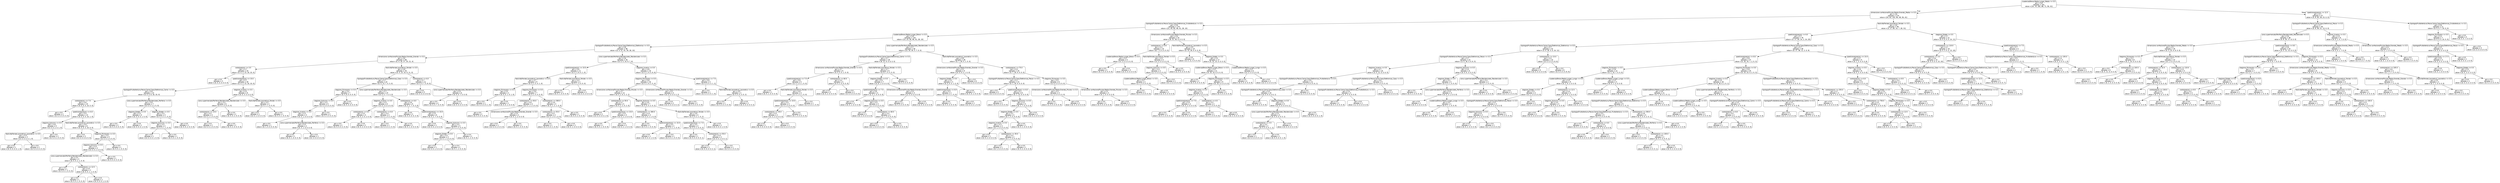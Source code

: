digraph Tree {
node [shape=box, style="rounded", color="black", fontname=helvetica] ;
edge [fontname=helvetica] ;
0 [label="scadenza(Breve,Media,Lunga)_Media <= 0.5\ngini = 0.8\nsamples = 331\nvalue = [24, 70, 182, 88, 71, 56, 41]"] ;
1 [label="dimensione confezione(Piccola,Media,Grande)_Media <= 0.5\ngini = 0.8\nsamples = 274\nvalue = [24, 62, 142, 60, 48, 56, 41]"] ;
0 -> 1 [labeldistance=2.5, labelangle=45, headlabel="True"] ;
2 [label="tipologia(FruttaVerdura,Pesce,Carne,Casa,Elettronica)_FruttaVerdura <= 0.5\ngini = 0.8\nsamples = 175\nvalue = [21, 45, 82, 46, 41, 28, 10]"] ;
1 -> 2 ;
3 [label="scadenza(Breve,Media,Lunga)_Breve <= 0.5\ngini = 0.8\nsamples = 142\nvalue = [13, 23, 56, 46, 41, 28, 10]"] ;
2 -> 3 ;
4 [label="tipologia(FruttaVerdura,Pesce,Carne,Casa,Elettronica)_Elettronica <= 0.5\ngini = 0.8\nsamples = 96\nvalue = [0, 4, 21, 41, 34, 28, 10]"] ;
3 -> 4 ;
5 [label="dimensione confezione(Piccola,Media,Grande)_Grande <= 0.5\ngini = 0.8\nsamples = 66\nvalue = [0, 4, 16, 27, 25, 21, 4]"] ;
4 -> 5 ;
6 [label="costo(prezzo) <= 3.5\ngini = 0.7\nsamples = 33\nvalue = [0, 0, 3, 13, 16, 10, 4]"] ;
5 -> 6 ;
7 [label="gini = 0.0\nsamples = 3\nvalue = [0, 0, 0, 0, 0, 0, 4]"] ;
6 -> 7 ;
8 [label="spedizione(prezzo) <= 15.0\ngini = 0.7\nsamples = 30\nvalue = [0, 0, 3, 13, 16, 10, 0]"] ;
6 -> 8 ;
9 [label="tipologia(FruttaVerdura,Pesce,Carne,Casa,Elettronica)_Carne <= 0.5\ngini = 0.6\nsamples = 22\nvalue = [0, 0, 0, 8, 16, 10, 0]"] ;
8 -> 9 ;
10 [label="costo(prezzo) <= 7.5\ngini = 0.6\nsamples = 15\nvalue = [0, 0, 0, 5, 14, 5, 0]"] ;
9 -> 10 ;
11 [label="gini = 0.0\nsamples = 2\nvalue = [0, 0, 0, 0, 0, 4, 0]"] ;
10 -> 11 ;
12 [label="spedizione(prezzo) <= 6.0\ngini = 0.4\nsamples = 13\nvalue = [0, 0, 0, 5, 14, 1, 0]"] ;
10 -> 12 ;
13 [label="stagione_Autunno <= 0.5\ngini = 0.6\nsamples = 5\nvalue = [0, 0, 0, 2, 4, 1, 0]"] ;
12 -> 13 ;
14 [label="festività(Feriale,Lavorativo)_Lavorativo <= 0.5\ngini = 0.3\nsamples = 3\nvalue = [0, 0, 0, 0, 4, 1, 0]"] ;
13 -> 14 ;
15 [label="gini = 0.0\nsamples = 1\nvalue = [0, 0, 0, 0, 0, 1, 0]"] ;
14 -> 15 ;
16 [label="gini = 0.0\nsamples = 2\nvalue = [0, 0, 0, 0, 4, 0, 0]"] ;
14 -> 16 ;
17 [label="gini = 0.0\nsamples = 2\nvalue = [0, 0, 0, 2, 0, 0, 0]"] ;
13 -> 17 ;
18 [label="festività(Feriale,Lavorativo)_Lavorativo <= 0.5\ngini = 0.4\nsamples = 8\nvalue = [0, 0, 0, 3, 10, 0, 0]"] ;
12 -> 18 ;
19 [label="gini = 0.0\nsamples = 3\nvalue = [0, 0, 0, 0, 6, 0, 0]"] ;
18 -> 19 ;
20 [label="stagione_Primavera <= 0.5\ngini = 0.5\nsamples = 5\nvalue = [0, 0, 0, 3, 4, 0, 0]"] ;
18 -> 20 ;
21 [label="stagione_Autunno <= 0.5\ngini = 0.4\nsamples = 4\nvalue = [0, 0, 0, 2, 4, 0, 0]"] ;
20 -> 21 ;
22 [label="zona supermercato(Periferia,Residenziale)_Residenziale <= 0.5\ngini = 0.4\nsamples = 3\nvalue = [0, 0, 0, 2, 1, 0, 0]"] ;
21 -> 22 ;
23 [label="gini = 0.0\nsamples = 1\nvalue = [0, 0, 0, 1, 0, 0, 0]"] ;
22 -> 23 ;
24 [label="costo(prezzo) <= 12.5\ngini = 0.5\nsamples = 2\nvalue = [0, 0, 0, 1, 1, 0, 0]"] ;
22 -> 24 ;
25 [label="gini = 0.0\nsamples = 1\nvalue = [0, 0, 0, 1, 0, 0, 0]"] ;
24 -> 25 ;
26 [label="gini = 0.0\nsamples = 1\nvalue = [0, 0, 0, 0, 1, 0, 0]"] ;
24 -> 26 ;
27 [label="gini = 0.0\nsamples = 1\nvalue = [0, 0, 0, 0, 3, 0, 0]"] ;
21 -> 27 ;
28 [label="gini = 0.0\nsamples = 1\nvalue = [0, 0, 0, 1, 0, 0, 0]"] ;
20 -> 28 ;
29 [label="zona supermercato(Periferia,Residenziale)_Periferia <= 0.5\ngini = 0.6\nsamples = 7\nvalue = [0, 0, 0, 3, 2, 5, 0]"] ;
9 -> 29 ;
30 [label="stagione_Estate <= 0.5\ngini = 0.3\nsamples = 4\nvalue = [0, 0, 0, 0, 1, 5, 0]"] ;
29 -> 30 ;
31 [label="gini = 0.0\nsamples = 3\nvalue = [0, 0, 0, 0, 0, 5, 0]"] ;
30 -> 31 ;
32 [label="gini = 0.0\nsamples = 1\nvalue = [0, 0, 0, 0, 1, 0, 0]"] ;
30 -> 32 ;
33 [label="stagione_Estate <= 0.5\ngini = 0.4\nsamples = 3\nvalue = [0, 0, 0, 3, 1, 0, 0]"] ;
29 -> 33 ;
34 [label="stagione_Autunno <= 0.5\ngini = 0.5\nsamples = 2\nvalue = [0, 0, 0, 1, 1, 0, 0]"] ;
33 -> 34 ;
35 [label="gini = 0.0\nsamples = 1\nvalue = [0, 0, 0, 0, 1, 0, 0]"] ;
34 -> 35 ;
36 [label="gini = 0.0\nsamples = 1\nvalue = [0, 0, 0, 1, 0, 0, 0]"] ;
34 -> 36 ;
37 [label="gini = 0.0\nsamples = 1\nvalue = [0, 0, 0, 2, 0, 0, 0]"] ;
33 -> 37 ;
38 [label="stagione_Inverno <= 0.5\ngini = 0.5\nsamples = 8\nvalue = [0, 0, 3, 5, 0, 0, 0]"] ;
8 -> 38 ;
39 [label="zona supermercato(Periferia,Residenziale)_Residenziale <= 0.5\ngini = 0.4\nsamples = 6\nvalue = [0, 0, 2, 4, 0, 0, 0]"] ;
38 -> 39 ;
40 [label="costo(prezzo) <= 15.0\ngini = 0.5\nsamples = 4\nvalue = [0, 0, 2, 2, 0, 0, 0]"] ;
39 -> 40 ;
41 [label="gini = 0.0\nsamples = 2\nvalue = [0, 0, 0, 2, 0, 0, 0]"] ;
40 -> 41 ;
42 [label="gini = 0.0\nsamples = 2\nvalue = [0, 0, 2, 0, 0, 0, 0]"] ;
40 -> 42 ;
43 [label="gini = 0.0\nsamples = 2\nvalue = [0, 0, 0, 2, 0, 0, 0]"] ;
39 -> 43 ;
44 [label="festività(Feriale,Lavorativo)_Feriale <= 0.5\ngini = 0.5\nsamples = 2\nvalue = [0, 0, 1, 1, 0, 0, 0]"] ;
38 -> 44 ;
45 [label="gini = 0.0\nsamples = 1\nvalue = [0, 0, 1, 0, 0, 0, 0]"] ;
44 -> 45 ;
46 [label="gini = 0.0\nsamples = 1\nvalue = [0, 0, 0, 1, 0, 0, 0]"] ;
44 -> 46 ;
47 [label="festività(Feriale,Lavorativo)_Feriale <= 0.5\ngini = 0.8\nsamples = 33\nvalue = [0, 4, 13, 14, 9, 11, 0]"] ;
5 -> 47 ;
48 [label="tipologia(FruttaVerdura,Pesce,Carne,Casa,Elettronica)_Casa <= 0.5\ngini = 0.7\nsamples = 22\nvalue = [0, 4, 13, 7, 4, 3, 0]"] ;
47 -> 48 ;
49 [label="stagione_Primavera <= 0.5\ngini = 0.4\nsamples = 7\nvalue = [0, 4, 8, 0, 0, 0, 0]"] ;
48 -> 49 ;
50 [label="stagione_Autunno <= 0.5\ngini = 0.5\nsamples = 5\nvalue = [0, 4, 4, 0, 0, 0, 0]"] ;
49 -> 50 ;
51 [label="stagione_Inverno <= 0.5\ngini = 0.3\nsamples = 3\nvalue = [0, 4, 1, 0, 0, 0, 0]"] ;
50 -> 51 ;
52 [label="gini = 0.0\nsamples = 1\nvalue = [0, 1, 0, 0, 0, 0, 0]"] ;
51 -> 52 ;
53 [label="zona supermercato(Periferia,Residenziale)_Periferia <= 0.5\ngini = 0.4\nsamples = 2\nvalue = [0, 3, 1, 0, 0, 0, 0]"] ;
51 -> 53 ;
54 [label="gini = 0.0\nsamples = 1\nvalue = [0, 0, 1, 0, 0, 0, 0]"] ;
53 -> 54 ;
55 [label="gini = 0.0\nsamples = 1\nvalue = [0, 3, 0, 0, 0, 0, 0]"] ;
53 -> 55 ;
56 [label="gini = 0.0\nsamples = 2\nvalue = [0, 0, 3, 0, 0, 0, 0]"] ;
50 -> 56 ;
57 [label="gini = 0.0\nsamples = 2\nvalue = [0, 0, 4, 0, 0, 0, 0]"] ;
49 -> 57 ;
58 [label="zona supermercato(Periferia,Residenziale)_Residenziale <= 0.5\ngini = 0.7\nsamples = 15\nvalue = [0, 0, 5, 7, 4, 3, 0]"] ;
48 -> 58 ;
59 [label="stagione_Inverno <= 0.5\ngini = 0.5\nsamples = 6\nvalue = [0, 0, 3, 0, 4, 0, 0]"] ;
58 -> 59 ;
60 [label="costo(prezzo) <= 6.0\ngini = 0.5\nsamples = 4\nvalue = [0, 0, 2, 0, 2, 0, 0]"] ;
59 -> 60 ;
61 [label="gini = 0.0\nsamples = 2\nvalue = [0, 0, 0, 0, 2, 0, 0]"] ;
60 -> 61 ;
62 [label="gini = 0.0\nsamples = 2\nvalue = [0, 0, 2, 0, 0, 0, 0]"] ;
60 -> 62 ;
63 [label="costo(prezzo) <= 6.0\ngini = 0.4\nsamples = 2\nvalue = [0, 0, 1, 0, 2, 0, 0]"] ;
59 -> 63 ;
64 [label="gini = 0.0\nsamples = 1\nvalue = [0, 0, 0, 0, 2, 0, 0]"] ;
63 -> 64 ;
65 [label="gini = 0.0\nsamples = 1\nvalue = [0, 0, 1, 0, 0, 0, 0]"] ;
63 -> 65 ;
66 [label="costo(prezzo) <= 6.0\ngini = 0.6\nsamples = 9\nvalue = [0, 0, 2, 7, 0, 3, 0]"] ;
58 -> 66 ;
67 [label="gini = 0.0\nsamples = 3\nvalue = [0, 0, 0, 0, 0, 3, 0]"] ;
66 -> 67 ;
68 [label="spedizione(prezzo) <= 15.0\ngini = 0.3\nsamples = 6\nvalue = [0, 0, 2, 7, 0, 0, 0]"] ;
66 -> 68 ;
69 [label="gini = 0.0\nsamples = 1\nvalue = [0, 0, 0, 2, 0, 0, 0]"] ;
68 -> 69 ;
70 [label="stagione_Autunno <= 0.5\ngini = 0.4\nsamples = 5\nvalue = [0, 0, 2, 5, 0, 0, 0]"] ;
68 -> 70 ;
71 [label="stagione_Estate <= 0.5\ngini = 0.4\nsamples = 3\nvalue = [0, 0, 1, 3, 0, 0, 0]"] ;
70 -> 71 ;
72 [label="gini = 0.0\nsamples = 1\nvalue = [0, 0, 0, 1, 0, 0, 0]"] ;
71 -> 72 ;
73 [label="gini = 0.4\nsamples = 2\nvalue = [0, 0, 1, 2, 0, 0, 0]"] ;
71 -> 73 ;
74 [label="gini = 0.4\nsamples = 2\nvalue = [0, 0, 1, 2, 0, 0, 0]"] ;
70 -> 74 ;
75 [label="costo(prezzo) <= 6.0\ngini = 0.7\nsamples = 11\nvalue = [0, 0, 0, 7, 5, 8, 0]"] ;
47 -> 75 ;
76 [label="gini = 0.0\nsamples = 5\nvalue = [0, 0, 0, 0, 0, 8, 0]"] ;
75 -> 76 ;
77 [label="zona supermercato(Periferia,Residenziale)_Residenziale <= 0.5\ngini = 0.5\nsamples = 6\nvalue = [0, 0, 0, 7, 5, 0, 0]"] ;
75 -> 77 ;
78 [label="gini = 0.0\nsamples = 4\nvalue = [0, 0, 0, 7, 0, 0, 0]"] ;
77 -> 78 ;
79 [label="gini = 0.0\nsamples = 2\nvalue = [0, 0, 0, 0, 5, 0, 0]"] ;
77 -> 79 ;
80 [label="zona supermercato(Periferia,Residenziale)_Residenziale <= 0.5\ngini = 0.8\nsamples = 30\nvalue = [0, 0, 5, 14, 9, 7, 6]"] ;
4 -> 80 ;
81 [label="spedizione(prezzo) <= 15.0\ngini = 0.6\nsamples = 11\nvalue = [0, 0, 3, 8, 4, 1, 0]"] ;
80 -> 81 ;
82 [label="festività(Feriale,Lavorativo)_Lavorativo <= 0.5\ngini = 0.7\nsamples = 9\nvalue = [0, 0, 2, 5, 4, 1, 0]"] ;
81 -> 82 ;
83 [label="stagione_Primavera <= 0.5\ngini = 0.5\nsamples = 2\nvalue = [0, 0, 0, 1, 0, 1, 0]"] ;
82 -> 83 ;
84 [label="gini = 0.0\nsamples = 1\nvalue = [0, 0, 0, 0, 0, 1, 0]"] ;
83 -> 84 ;
85 [label="gini = 0.0\nsamples = 1\nvalue = [0, 0, 0, 1, 0, 0, 0]"] ;
83 -> 85 ;
86 [label="stagione_Primavera <= 0.5\ngini = 0.6\nsamples = 7\nvalue = [0, 0, 2, 4, 4, 0, 0]"] ;
82 -> 86 ;
87 [label="costo(prezzo) <= 55.0\ngini = 0.6\nsamples = 4\nvalue = [0, 0, 1, 2, 3, 0, 0]"] ;
86 -> 87 ;
88 [label="gini = 0.0\nsamples = 2\nvalue = [0, 0, 0, 0, 3, 0, 0]"] ;
87 -> 88 ;
89 [label="dimensione confezione(Piccola,Media,Grande)_Grande <= 0.5\ngini = 0.4\nsamples = 2\nvalue = [0, 0, 1, 2, 0, 0, 0]"] ;
87 -> 89 ;
90 [label="gini = 0.0\nsamples = 1\nvalue = [0, 0, 0, 2, 0, 0, 0]"] ;
89 -> 90 ;
91 [label="gini = 0.0\nsamples = 1\nvalue = [0, 0, 1, 0, 0, 0, 0]"] ;
89 -> 91 ;
92 [label="costo(prezzo) <= 300.0\ngini = 0.6\nsamples = 3\nvalue = [0, 0, 1, 2, 1, 0, 0]"] ;
86 -> 92 ;
93 [label="costo(prezzo) <= 55.0\ngini = 0.5\nsamples = 2\nvalue = [0, 0, 1, 0, 1, 0, 0]"] ;
92 -> 93 ;
94 [label="gini = 0.0\nsamples = 1\nvalue = [0, 0, 0, 0, 1, 0, 0]"] ;
93 -> 94 ;
95 [label="gini = 0.0\nsamples = 1\nvalue = [0, 0, 1, 0, 0, 0, 0]"] ;
93 -> 95 ;
96 [label="gini = 0.0\nsamples = 1\nvalue = [0, 0, 0, 2, 0, 0, 0]"] ;
92 -> 96 ;
97 [label="festività(Feriale,Lavorativo)_Feriale <= 0.5\ngini = 0.4\nsamples = 2\nvalue = [0, 0, 1, 3, 0, 0, 0]"] ;
81 -> 97 ;
98 [label="gini = 0.0\nsamples = 1\nvalue = [0, 0, 1, 0, 0, 0, 0]"] ;
97 -> 98 ;
99 [label="gini = 0.0\nsamples = 1\nvalue = [0, 0, 0, 3, 0, 0, 0]"] ;
97 -> 99 ;
100 [label="stagione_Inverno <= 0.5\ngini = 0.8\nsamples = 19\nvalue = [0, 0, 2, 6, 5, 6, 6]"] ;
80 -> 100 ;
101 [label="stagione_Primavera <= 0.5\ngini = 0.8\nsamples = 16\nvalue = [0, 0, 2, 6, 2, 5, 4]"] ;
100 -> 101 ;
102 [label="dimensione confezione(Piccola,Media,Grande)_Piccola <= 0.5\ngini = 0.7\nsamples = 12\nvalue = [0, 0, 2, 6, 2, 2, 2]"] ;
101 -> 102 ;
103 [label="costo(prezzo) <= 55.0\ngini = 0.7\nsamples = 5\nvalue = [0, 0, 2, 2, 0, 2, 0]"] ;
102 -> 103 ;
104 [label="gini = 0.0\nsamples = 2\nvalue = [0, 0, 0, 0, 0, 2, 0]"] ;
103 -> 104 ;
105 [label="spedizione(prezzo) <= 15.0\ngini = 0.5\nsamples = 3\nvalue = [0, 0, 2, 2, 0, 0, 0]"] ;
103 -> 105 ;
106 [label="gini = 0.0\nsamples = 1\nvalue = [0, 0, 0, 1, 0, 0, 0]"] ;
105 -> 106 ;
107 [label="gini = 0.4\nsamples = 2\nvalue = [0, 0, 2, 1, 0, 0, 0]"] ;
105 -> 107 ;
108 [label="stagione_Autunno <= 0.5\ngini = 0.6\nsamples = 7\nvalue = [0, 0, 0, 4, 2, 0, 2]"] ;
102 -> 108 ;
109 [label="costo(prezzo) <= 300.0\ngini = 0.4\nsamples = 3\nvalue = [0, 0, 0, 2, 1, 0, 0]"] ;
108 -> 109 ;
110 [label="gini = 0.0\nsamples = 1\nvalue = [0, 0, 0, 1, 0, 0, 0]"] ;
109 -> 110 ;
111 [label="spedizione(prezzo) <= 15.0\ngini = 0.5\nsamples = 2\nvalue = [0, 0, 0, 1, 1, 0, 0]"] ;
109 -> 111 ;
112 [label="gini = 0.0\nsamples = 1\nvalue = [0, 0, 0, 0, 1, 0, 0]"] ;
111 -> 112 ;
113 [label="gini = 0.0\nsamples = 1\nvalue = [0, 0, 0, 1, 0, 0, 0]"] ;
111 -> 113 ;
114 [label="festività(Feriale,Lavorativo)_Feriale <= 0.5\ngini = 0.6\nsamples = 4\nvalue = [0, 0, 0, 2, 1, 0, 2]"] ;
108 -> 114 ;
115 [label="spedizione(prezzo) <= 7.5\ngini = 0.5\nsamples = 3\nvalue = [0, 0, 0, 2, 0, 0, 2]"] ;
114 -> 115 ;
116 [label="gini = 0.0\nsamples = 1\nvalue = [0, 0, 0, 0, 0, 0, 1]"] ;
115 -> 116 ;
117 [label="costo(prezzo) <= 55.0\ngini = 0.4\nsamples = 2\nvalue = [0, 0, 0, 2, 0, 0, 1]"] ;
115 -> 117 ;
118 [label="gini = 0.0\nsamples = 1\nvalue = [0, 0, 0, 0, 0, 0, 1]"] ;
117 -> 118 ;
119 [label="gini = 0.0\nsamples = 1\nvalue = [0, 0, 0, 2, 0, 0, 0]"] ;
117 -> 119 ;
120 [label="gini = 0.0\nsamples = 1\nvalue = [0, 0, 0, 0, 1, 0, 0]"] ;
114 -> 120 ;
121 [label="dimensione confezione(Piccola,Media,Grande)_Grande <= 0.5\ngini = 0.5\nsamples = 4\nvalue = [0, 0, 0, 0, 0, 3, 2]"] ;
101 -> 121 ;
122 [label="gini = 0.0\nsamples = 2\nvalue = [0, 0, 0, 0, 0, 0, 2]"] ;
121 -> 122 ;
123 [label="gini = 0.0\nsamples = 2\nvalue = [0, 0, 0, 0, 0, 3, 0]"] ;
121 -> 123 ;
124 [label="spedizione(prezzo) <= 7.5\ngini = 0.6\nsamples = 3\nvalue = [0, 0, 0, 0, 3, 1, 2]"] ;
100 -> 124 ;
125 [label="gini = 0.0\nsamples = 1\nvalue = [0, 0, 0, 0, 0, 1, 0]"] ;
124 -> 125 ;
126 [label="festività(Feriale,Lavorativo)_Lavorativo <= 0.5\ngini = 0.5\nsamples = 2\nvalue = [0, 0, 0, 0, 3, 0, 2]"] ;
124 -> 126 ;
127 [label="gini = 0.0\nsamples = 1\nvalue = [0, 0, 0, 0, 3, 0, 0]"] ;
126 -> 127 ;
128 [label="gini = 0.0\nsamples = 1\nvalue = [0, 0, 0, 0, 0, 0, 2]"] ;
126 -> 128 ;
129 [label="zona supermercato(Periferia,Residenziale)_Residenziale <= 0.5\ngini = 0.7\nsamples = 46\nvalue = [13, 19, 35, 5, 7, 0, 0]"] ;
3 -> 129 ;
130 [label="tipologia(FruttaVerdura,Pesce,Carne,Casa,Elettronica)_Carne <= 0.5\ngini = 0.7\nsamples = 18\nvalue = [8, 12, 6, 0, 6, 0, 0]"] ;
129 -> 130 ;
131 [label="dimensione confezione(Piccola,Media,Grande)_Grande <= 0.5\ngini = 0.7\nsamples = 9\nvalue = [4, 4, 5, 0, 1, 0, 0]"] ;
130 -> 131 ;
132 [label="spedizione(prezzo) <= 7.5\ngini = 0.6\nsamples = 5\nvalue = [0, 4, 3, 0, 1, 0, 0]"] ;
131 -> 132 ;
133 [label="gini = 0.0\nsamples = 1\nvalue = [0, 0, 1, 0, 0, 0, 0]"] ;
132 -> 133 ;
134 [label="festività(Feriale,Lavorativo)_Feriale <= 0.5\ngini = 0.6\nsamples = 4\nvalue = [0, 4, 2, 0, 1, 0, 0]"] ;
132 -> 134 ;
135 [label="spedizione(prezzo) <= 15.0\ngini = 0.4\nsamples = 3\nvalue = [0, 4, 2, 0, 0, 0, 0]"] ;
134 -> 135 ;
136 [label="costo(prezzo) <= 35.0\ngini = 0.5\nsamples = 2\nvalue = [0, 3, 2, 0, 0, 0, 0]"] ;
135 -> 136 ;
137 [label="gini = 0.0\nsamples = 1\nvalue = [0, 3, 0, 0, 0, 0, 0]"] ;
136 -> 137 ;
138 [label="gini = 0.0\nsamples = 1\nvalue = [0, 0, 2, 0, 0, 0, 0]"] ;
136 -> 138 ;
139 [label="gini = 0.0\nsamples = 1\nvalue = [0, 1, 0, 0, 0, 0, 0]"] ;
135 -> 139 ;
140 [label="gini = 0.0\nsamples = 1\nvalue = [0, 0, 0, 0, 1, 0, 0]"] ;
134 -> 140 ;
141 [label="costo(prezzo) <= 60.0\ngini = 0.4\nsamples = 4\nvalue = [4, 0, 2, 0, 0, 0, 0]"] ;
131 -> 141 ;
142 [label="gini = 0.0\nsamples = 2\nvalue = [0, 0, 2, 0, 0, 0, 0]"] ;
141 -> 142 ;
143 [label="gini = 0.0\nsamples = 2\nvalue = [4, 0, 0, 0, 0, 0, 0]"] ;
141 -> 143 ;
144 [label="festività(Feriale,Lavorativo)_Feriale <= 0.5\ngini = 0.7\nsamples = 9\nvalue = [4, 8, 1, 0, 5, 0, 0]"] ;
130 -> 144 ;
145 [label="stagione_Estate <= 0.5\ngini = 0.5\nsamples = 7\nvalue = [4, 8, 1, 0, 0, 0, 0]"] ;
144 -> 145 ;
146 [label="spedizione(prezzo) <= 7.5\ngini = 0.6\nsamples = 4\nvalue = [2, 3, 1, 0, 0, 0, 0]"] ;
145 -> 146 ;
147 [label="gini = 0.0\nsamples = 1\nvalue = [0, 0, 1, 0, 0, 0, 0]"] ;
146 -> 147 ;
148 [label="stagione_Autunno <= 0.5\ngini = 0.5\nsamples = 3\nvalue = [2, 3, 0, 0, 0, 0, 0]"] ;
146 -> 148 ;
149 [label="gini = 0.0\nsamples = 1\nvalue = [0, 2, 0, 0, 0, 0, 0]"] ;
148 -> 149 ;
150 [label="costo(prezzo) <= 60.0\ngini = 0.4\nsamples = 2\nvalue = [2, 1, 0, 0, 0, 0, 0]"] ;
148 -> 150 ;
151 [label="gini = 0.0\nsamples = 1\nvalue = [0, 1, 0, 0, 0, 0, 0]"] ;
150 -> 151 ;
152 [label="gini = 0.0\nsamples = 1\nvalue = [2, 0, 0, 0, 0, 0, 0]"] ;
150 -> 152 ;
153 [label="dimensione confezione(Piccola,Media,Grande)_Grande <= 0.5\ngini = 0.4\nsamples = 3\nvalue = [2, 5, 0, 0, 0, 0, 0]"] ;
145 -> 153 ;
154 [label="gini = 0.0\nsamples = 2\nvalue = [0, 5, 0, 0, 0, 0, 0]"] ;
153 -> 154 ;
155 [label="gini = 0.0\nsamples = 1\nvalue = [2, 0, 0, 0, 0, 0, 0]"] ;
153 -> 155 ;
156 [label="gini = 0.0\nsamples = 2\nvalue = [0, 0, 0, 0, 5, 0, 0]"] ;
144 -> 156 ;
157 [label="festività(Feriale,Lavorativo)_Lavorativo <= 0.5\ngini = 0.6\nsamples = 28\nvalue = [5, 7, 29, 5, 1, 0, 0]"] ;
129 -> 157 ;
158 [label="dimensione confezione(Piccola,Media,Grande)_Grande <= 0.5\ngini = 0.5\nsamples = 9\nvalue = [0, 0, 9, 5, 1, 0, 0]"] ;
157 -> 158 ;
159 [label="stagione_Estate <= 0.5\ngini = 0.3\nsamples = 3\nvalue = [0, 0, 0, 5, 1, 0, 0]"] ;
158 -> 159 ;
160 [label="spedizione(prezzo) <= 6.0\ngini = 0.3\nsamples = 2\nvalue = [0, 0, 0, 4, 1, 0, 0]"] ;
159 -> 160 ;
161 [label="gini = 0.0\nsamples = 1\nvalue = [0, 0, 0, 4, 0, 0, 0]"] ;
160 -> 161 ;
162 [label="gini = 0.0\nsamples = 1\nvalue = [0, 0, 0, 0, 1, 0, 0]"] ;
160 -> 162 ;
163 [label="gini = 0.0\nsamples = 1\nvalue = [0, 0, 0, 1, 0, 0, 0]"] ;
159 -> 163 ;
164 [label="gini = 0.0\nsamples = 6\nvalue = [0, 0, 9, 0, 0, 0, 0]"] ;
158 -> 164 ;
165 [label="costo(prezzo) <= 75.0\ngini = 0.5\nsamples = 19\nvalue = [5, 7, 20, 0, 0, 0, 0]"] ;
157 -> 165 ;
166 [label="tipologia(FruttaVerdura,Pesce,Carne,Casa,Elettronica)_Pesce <= 0.5\ngini = 0.1\nsamples = 13\nvalue = [0, 1, 20, 0, 0, 0, 0]"] ;
165 -> 166 ;
167 [label="gini = 0.0\nsamples = 5\nvalue = [0, 0, 8, 0, 0, 0, 0]"] ;
166 -> 167 ;
168 [label="spedizione(prezzo) <= 6.0\ngini = 0.1\nsamples = 8\nvalue = [0, 1, 12, 0, 0, 0, 0]"] ;
166 -> 168 ;
169 [label="gini = 0.0\nsamples = 3\nvalue = [0, 0, 5, 0, 0, 0, 0]"] ;
168 -> 169 ;
170 [label="stagione_Autunno <= 0.5\ngini = 0.2\nsamples = 5\nvalue = [0, 1, 7, 0, 0, 0, 0]"] ;
168 -> 170 ;
171 [label="stagione_Estate <= 0.5\ngini = 0.3\nsamples = 4\nvalue = [0, 1, 5, 0, 0, 0, 0]"] ;
170 -> 171 ;
172 [label="stagione_Inverno <= 0.5\ngini = 0.3\nsamples = 3\nvalue = [0, 1, 4, 0, 0, 0, 0]"] ;
171 -> 172 ;
173 [label="gini = 0.0\nsamples = 1\nvalue = [0, 0, 2, 0, 0, 0, 0]"] ;
172 -> 173 ;
174 [label="costo(prezzo) <= 35.0\ngini = 0.4\nsamples = 2\nvalue = [0, 1, 2, 0, 0, 0, 0]"] ;
172 -> 174 ;
175 [label="gini = 0.0\nsamples = 1\nvalue = [0, 1, 0, 0, 0, 0, 0]"] ;
174 -> 175 ;
176 [label="gini = 0.0\nsamples = 1\nvalue = [0, 0, 2, 0, 0, 0, 0]"] ;
174 -> 176 ;
177 [label="gini = 0.0\nsamples = 1\nvalue = [0, 0, 1, 0, 0, 0, 0]"] ;
171 -> 177 ;
178 [label="gini = 0.0\nsamples = 1\nvalue = [0, 0, 2, 0, 0, 0, 0]"] ;
170 -> 178 ;
179 [label="stagione_Primavera <= 0.5\ngini = 0.5\nsamples = 6\nvalue = [5, 6, 0, 0, 0, 0, 0]"] ;
165 -> 179 ;
180 [label="dimensione confezione(Piccola,Media,Grande)_Piccola <= 0.5\ngini = 0.3\nsamples = 3\nvalue = [1, 5, 0, 0, 0, 0, 0]"] ;
179 -> 180 ;
181 [label="gini = 0.0\nsamples = 1\nvalue = [1, 0, 0, 0, 0, 0, 0]"] ;
180 -> 181 ;
182 [label="gini = 0.0\nsamples = 2\nvalue = [0, 5, 0, 0, 0, 0, 0]"] ;
180 -> 182 ;
183 [label="dimensione confezione(Piccola,Media,Grande)_Piccola <= 0.5\ngini = 0.3\nsamples = 3\nvalue = [4, 1, 0, 0, 0, 0, 0]"] ;
179 -> 183 ;
184 [label="gini = 0.0\nsamples = 2\nvalue = [4, 0, 0, 0, 0, 0, 0]"] ;
183 -> 184 ;
185 [label="gini = 0.0\nsamples = 1\nvalue = [0, 1, 0, 0, 0, 0, 0]"] ;
183 -> 185 ;
186 [label="dimensione confezione(Piccola,Media,Grande)_Piccola <= 0.5\ngini = 0.6\nsamples = 33\nvalue = [8, 22, 26, 0, 0, 0, 0]"] ;
2 -> 186 ;
187 [label="costo(prezzo) <= 8.5\ngini = 0.5\nsamples = 10\nvalue = [8, 7, 0, 0, 0, 0, 0]"] ;
186 -> 187 ;
188 [label="scadenza(Breve,Media,Lunga)_Breve <= 0.5\ngini = 0.5\nsamples = 5\nvalue = [4, 3, 0, 0, 0, 0, 0]"] ;
187 -> 188 ;
189 [label="gini = 0.0\nsamples = 2\nvalue = [0, 3, 0, 0, 0, 0, 0]"] ;
188 -> 189 ;
190 [label="gini = 0.0\nsamples = 3\nvalue = [4, 0, 0, 0, 0, 0, 0]"] ;
188 -> 190 ;
191 [label="festività(Feriale,Lavorativo)_Feriale <= 0.5\ngini = 0.5\nsamples = 5\nvalue = [4, 4, 0, 0, 0, 0, 0]"] ;
187 -> 191 ;
192 [label="stagione_Autunno <= 0.5\ngini = 0.4\nsamples = 3\nvalue = [2, 4, 0, 0, 0, 0, 0]"] ;
191 -> 192 ;
193 [label="scadenza(Breve,Media,Lunga)_Breve <= 0.5\ngini = 0.5\nsamples = 2\nvalue = [2, 2, 0, 0, 0, 0, 0]"] ;
192 -> 193 ;
194 [label="gini = 0.0\nsamples = 1\nvalue = [0, 2, 0, 0, 0, 0, 0]"] ;
193 -> 194 ;
195 [label="gini = 0.0\nsamples = 1\nvalue = [2, 0, 0, 0, 0, 0, 0]"] ;
193 -> 195 ;
196 [label="gini = 0.0\nsamples = 1\nvalue = [0, 2, 0, 0, 0, 0, 0]"] ;
192 -> 196 ;
197 [label="gini = 0.0\nsamples = 2\nvalue = [2, 0, 0, 0, 0, 0, 0]"] ;
191 -> 197 ;
198 [label="festività(Feriale,Lavorativo)_Lavorativo <= 0.5\ngini = 0.5\nsamples = 23\nvalue = [0, 15, 26, 0, 0, 0, 0]"] ;
186 -> 198 ;
199 [label="gini = 0.0\nsamples = 6\nvalue = [0, 0, 11, 0, 0, 0, 0]"] ;
198 -> 199 ;
200 [label="stagione_Estate <= 0.5\ngini = 0.5\nsamples = 17\nvalue = [0, 15, 15, 0, 0, 0, 0]"] ;
198 -> 200 ;
201 [label="scadenza(Breve,Media,Lunga)_Breve <= 0.5\ngini = 0.5\nsamples = 11\nvalue = [0, 10, 10, 0, 0, 0, 0]"] ;
200 -> 201 ;
202 [label="gini = 0.0\nsamples = 2\nvalue = [0, 0, 6, 0, 0, 0, 0]"] ;
201 -> 202 ;
203 [label="stagione_Primavera <= 0.5\ngini = 0.4\nsamples = 9\nvalue = [0, 10, 4, 0, 0, 0, 0]"] ;
201 -> 203 ;
204 [label="stagione_Inverno <= 0.5\ngini = 0.5\nsamples = 6\nvalue = [0, 6, 4, 0, 0, 0, 0]"] ;
203 -> 204 ;
205 [label="spedizione(prezzo) <= 7.5\ngini = 0.4\nsamples = 4\nvalue = [0, 4, 2, 0, 0, 0, 0]"] ;
204 -> 205 ;
206 [label="gini = 0.0\nsamples = 1\nvalue = [0, 0, 2, 0, 0, 0, 0]"] ;
205 -> 206 ;
207 [label="gini = 0.0\nsamples = 3\nvalue = [0, 4, 0, 0, 0, 0, 0]"] ;
205 -> 207 ;
208 [label="costo(prezzo) <= 4.5\ngini = 0.5\nsamples = 2\nvalue = [0, 2, 2, 0, 0, 0, 0]"] ;
204 -> 208 ;
209 [label="gini = 0.0\nsamples = 1\nvalue = [0, 0, 2, 0, 0, 0, 0]"] ;
208 -> 209 ;
210 [label="gini = 0.0\nsamples = 1\nvalue = [0, 2, 0, 0, 0, 0, 0]"] ;
208 -> 210 ;
211 [label="gini = 0.0\nsamples = 3\nvalue = [0, 4, 0, 0, 0, 0, 0]"] ;
203 -> 211 ;
212 [label="scadenza(Breve,Media,Lunga)_Lunga <= 0.5\ngini = 0.5\nsamples = 6\nvalue = [0, 5, 5, 0, 0, 0, 0]"] ;
200 -> 212 ;
213 [label="gini = 0.0\nsamples = 4\nvalue = [0, 5, 0, 0, 0, 0, 0]"] ;
212 -> 213 ;
214 [label="gini = 0.0\nsamples = 2\nvalue = [0, 0, 5, 0, 0, 0, 0]"] ;
212 -> 214 ;
215 [label="festività(Feriale,Lavorativo)_Feriale <= 0.5\ngini = 0.8\nsamples = 99\nvalue = [3, 17, 60, 14, 7, 28, 31]"] ;
1 -> 215 ;
216 [label="spedizione(prezzo) <= 6.0\ngini = 0.7\nsamples = 78\nvalue = [3, 17, 54, 14, 2, 14, 20]"] ;
215 -> 216 ;
217 [label="tipologia(FruttaVerdura,Pesce,Carne,Casa,Elettronica)_Elettronica <= 0.5\ngini = 0.7\nsamples = 32\nvalue = [3, 0, 18, 3, 0, 14, 11]"] ;
216 -> 217 ;
218 [label="tipologia(FruttaVerdura,Pesce,Carne,Casa,Elettronica)_Pesce <= 0.5\ngini = 0.7\nsamples = 22\nvalue = [3, 0, 18, 3, 0, 6, 5]"] ;
217 -> 218 ;
219 [label="stagione_Inverno <= 0.5\ngini = 0.7\nsamples = 16\nvalue = [3, 0, 12, 0, 0, 6, 5]"] ;
218 -> 219 ;
220 [label="tipologia(FruttaVerdura,Pesce,Carne,Casa,Elettronica)_FruttaVerdura <= 0.5\ngini = 0.6\nsamples = 11\nvalue = [2, 0, 9, 0, 0, 6, 1]"] ;
219 -> 220 ;
221 [label="tipologia(FruttaVerdura,Pesce,Carne,Casa,Elettronica)_Casa <= 0.5\ngini = 0.5\nsamples = 10\nvalue = [0, 0, 9, 0, 0, 6, 1]"] ;
220 -> 221 ;
222 [label="gini = 0.0\nsamples = 5\nvalue = [0, 0, 9, 0, 0, 0, 0]"] ;
221 -> 222 ;
223 [label="stagione_Estate <= 0.5\ngini = 0.2\nsamples = 5\nvalue = [0, 0, 0, 0, 0, 6, 1]"] ;
221 -> 223 ;
224 [label="zona supermercato(Periferia,Residenziale)_Residenziale <= 0.5\ngini = 0.3\nsamples = 4\nvalue = [0, 0, 0, 0, 0, 5, 1]"] ;
223 -> 224 ;
225 [label="costo(prezzo) <= 3.5\ngini = 0.5\nsamples = 2\nvalue = [0, 0, 0, 0, 0, 1, 1]"] ;
224 -> 225 ;
226 [label="gini = 0.0\nsamples = 1\nvalue = [0, 0, 0, 0, 0, 0, 1]"] ;
225 -> 226 ;
227 [label="gini = 0.0\nsamples = 1\nvalue = [0, 0, 0, 0, 0, 1, 0]"] ;
225 -> 227 ;
228 [label="gini = 0.0\nsamples = 2\nvalue = [0, 0, 0, 0, 0, 4, 0]"] ;
224 -> 228 ;
229 [label="gini = 0.0\nsamples = 1\nvalue = [0, 0, 0, 0, 0, 1, 0]"] ;
223 -> 229 ;
230 [label="gini = 0.0\nsamples = 1\nvalue = [2, 0, 0, 0, 0, 0, 0]"] ;
220 -> 230 ;
231 [label="tipologia(FruttaVerdura,Pesce,Carne,Casa,Elettronica)_Casa <= 0.5\ngini = 0.6\nsamples = 5\nvalue = [1, 0, 3, 0, 0, 0, 4]"] ;
219 -> 231 ;
232 [label="tipologia(FruttaVerdura,Pesce,Carne,Casa,Elettronica)_FruttaVerdura <= 0.5\ngini = 0.4\nsamples = 3\nvalue = [1, 0, 3, 0, 0, 0, 0]"] ;
231 -> 232 ;
233 [label="gini = 0.0\nsamples = 2\nvalue = [0, 0, 3, 0, 0, 0, 0]"] ;
232 -> 233 ;
234 [label="gini = 0.0\nsamples = 1\nvalue = [1, 0, 0, 0, 0, 0, 0]"] ;
232 -> 234 ;
235 [label="gini = 0.0\nsamples = 2\nvalue = [0, 0, 0, 0, 0, 0, 4]"] ;
231 -> 235 ;
236 [label="stagione_Autunno <= 0.5\ngini = 0.4\nsamples = 6\nvalue = [0, 0, 6, 3, 0, 0, 0]"] ;
218 -> 236 ;
237 [label="stagione_Estate <= 0.5\ngini = 0.3\nsamples = 4\nvalue = [0, 0, 5, 1, 0, 0, 0]"] ;
236 -> 237 ;
238 [label="gini = 0.0\nsamples = 1\nvalue = [0, 0, 2, 0, 0, 0, 0]"] ;
237 -> 238 ;
239 [label="zona supermercato(Periferia,Residenziale)_Periferia <= 0.5\ngini = 0.4\nsamples = 3\nvalue = [0, 0, 3, 1, 0, 0, 0]"] ;
237 -> 239 ;
240 [label="gini = 0.0\nsamples = 1\nvalue = [0, 0, 2, 0, 0, 0, 0]"] ;
239 -> 240 ;
241 [label="scadenza(Breve,Media,Lunga)_Lunga <= 0.5\ngini = 0.5\nsamples = 2\nvalue = [0, 0, 1, 1, 0, 0, 0]"] ;
239 -> 241 ;
242 [label="gini = 0.0\nsamples = 1\nvalue = [0, 0, 1, 0, 0, 0, 0]"] ;
241 -> 242 ;
243 [label="gini = 0.0\nsamples = 1\nvalue = [0, 0, 0, 1, 0, 0, 0]"] ;
241 -> 243 ;
244 [label="zona supermercato(Periferia,Residenziale)_Residenziale <= 0.5\ngini = 0.4\nsamples = 2\nvalue = [0, 0, 1, 2, 0, 0, 0]"] ;
236 -> 244 ;
245 [label="gini = 0.0\nsamples = 1\nvalue = [0, 0, 1, 0, 0, 0, 0]"] ;
244 -> 245 ;
246 [label="gini = 0.0\nsamples = 1\nvalue = [0, 0, 0, 2, 0, 0, 0]"] ;
244 -> 246 ;
247 [label="costo(prezzo) <= 15.0\ngini = 0.5\nsamples = 10\nvalue = [0, 0, 0, 0, 0, 8, 6]"] ;
217 -> 247 ;
248 [label="gini = 0.0\nsamples = 4\nvalue = [0, 0, 0, 0, 0, 0, 6]"] ;
247 -> 248 ;
249 [label="gini = 0.0\nsamples = 6\nvalue = [0, 0, 0, 0, 0, 8, 0]"] ;
247 -> 249 ;
250 [label="tipologia(FruttaVerdura,Pesce,Carne,Casa,Elettronica)_Casa <= 0.5\ngini = 0.7\nsamples = 46\nvalue = [0, 17, 36, 11, 2, 0, 9]"] ;
216 -> 250 ;
251 [label="spedizione(prezzo) <= 8.5\ngini = 0.6\nsamples = 37\nvalue = [0, 16, 33, 7, 2, 0, 3]"] ;
250 -> 251 ;
252 [label="stagione_Primavera <= 0.5\ngini = 0.6\nsamples = 12\nvalue = [0, 2, 10, 7, 0, 0, 0]"] ;
251 -> 252 ;
253 [label="scadenza(Breve,Media,Lunga)_Lunga <= 0.5\ngini = 0.5\nsamples = 9\nvalue = [0, 2, 9, 2, 0, 0, 0]"] ;
252 -> 253 ;
254 [label="stagione_Estate <= 0.5\ngini = 0.5\nsamples = 4\nvalue = [0, 2, 3, 0, 0, 0, 0]"] ;
253 -> 254 ;
255 [label="tipologia(FruttaVerdura,Pesce,Carne,Casa,Elettronica)_Pesce <= 0.5\ngini = 0.5\nsamples = 3\nvalue = [0, 2, 2, 0, 0, 0, 0]"] ;
254 -> 255 ;
256 [label="stagione_Autunno <= 0.5\ngini = 0.4\nsamples = 2\nvalue = [0, 1, 2, 0, 0, 0, 0]"] ;
255 -> 256 ;
257 [label="gini = 0.0\nsamples = 1\nvalue = [0, 0, 2, 0, 0, 0, 0]"] ;
256 -> 257 ;
258 [label="gini = 0.0\nsamples = 1\nvalue = [0, 1, 0, 0, 0, 0, 0]"] ;
256 -> 258 ;
259 [label="gini = 0.0\nsamples = 1\nvalue = [0, 1, 0, 0, 0, 0, 0]"] ;
255 -> 259 ;
260 [label="gini = 0.0\nsamples = 1\nvalue = [0, 0, 1, 0, 0, 0, 0]"] ;
254 -> 260 ;
261 [label="costo(prezzo) <= 12.5\ngini = 0.4\nsamples = 5\nvalue = [0, 0, 6, 2, 0, 0, 0]"] ;
253 -> 261 ;
262 [label="stagione_Autunno <= 0.5\ngini = 0.4\nsamples = 3\nvalue = [0, 0, 4, 2, 0, 0, 0]"] ;
261 -> 262 ;
263 [label="gini = 0.0\nsamples = 2\nvalue = [0, 0, 4, 0, 0, 0, 0]"] ;
262 -> 263 ;
264 [label="gini = 0.0\nsamples = 1\nvalue = [0, 0, 0, 2, 0, 0, 0]"] ;
262 -> 264 ;
265 [label="gini = 0.0\nsamples = 2\nvalue = [0, 0, 2, 0, 0, 0, 0]"] ;
261 -> 265 ;
266 [label="scadenza(Breve,Media,Lunga)_Lunga <= 0.5\ngini = 0.3\nsamples = 3\nvalue = [0, 0, 1, 5, 0, 0, 0]"] ;
252 -> 266 ;
267 [label="gini = 0.0\nsamples = 1\nvalue = [0, 0, 1, 0, 0, 0, 0]"] ;
266 -> 267 ;
268 [label="gini = 0.0\nsamples = 2\nvalue = [0, 0, 0, 5, 0, 0, 0]"] ;
266 -> 268 ;
269 [label="stagione_Primavera <= 0.5\ngini = 0.6\nsamples = 25\nvalue = [0, 14, 23, 0, 2, 0, 3]"] ;
251 -> 269 ;
270 [label="stagione_Inverno <= 0.5\ngini = 0.5\nsamples = 18\nvalue = [0, 8, 18, 0, 2, 0, 1]"] ;
269 -> 270 ;
271 [label="scadenza(Breve,Media,Lunga)_Breve <= 0.5\ngini = 0.6\nsamples = 11\nvalue = [0, 3, 10, 0, 2, 0, 1]"] ;
270 -> 271 ;
272 [label="tipologia(FruttaVerdura,Pesce,Carne,Casa,Elettronica)_Elettronica <= 0.5\ngini = 0.6\nsamples = 9\nvalue = [0, 3, 8, 0, 2, 0, 1]"] ;
271 -> 272 ;
273 [label="tipologia(FruttaVerdura,Pesce,Carne,Casa,Elettronica)_FruttaVerdura <= 0.5\ngini = 0.5\nsamples = 5\nvalue = [0, 3, 4, 0, 0, 0, 0]"] ;
272 -> 273 ;
274 [label="gini = 0.0\nsamples = 1\nvalue = [0, 0, 1, 0, 0, 0, 0]"] ;
273 -> 274 ;
275 [label="costo(prezzo) <= 6.0\ngini = 0.5\nsamples = 4\nvalue = [0, 3, 3, 0, 0, 0, 0]"] ;
273 -> 275 ;
276 [label="gini = 0.0\nsamples = 2\nvalue = [0, 0, 3, 0, 0, 0, 0]"] ;
275 -> 276 ;
277 [label="gini = 0.0\nsamples = 2\nvalue = [0, 3, 0, 0, 0, 0, 0]"] ;
275 -> 277 ;
278 [label="costo(prezzo) <= 350.0\ngini = 0.6\nsamples = 4\nvalue = [0, 0, 4, 0, 2, 0, 1]"] ;
272 -> 278 ;
279 [label="zona supermercato(Periferia,Residenziale)_Periferia <= 0.5\ngini = 0.3\nsamples = 3\nvalue = [0, 0, 4, 0, 0, 0, 1]"] ;
278 -> 279 ;
280 [label="gini = 0.0\nsamples = 1\nvalue = [0, 0, 2, 0, 0, 0, 0]"] ;
279 -> 280 ;
281 [label="costo(prezzo) <= 105.0\ngini = 0.4\nsamples = 2\nvalue = [0, 0, 2, 0, 0, 0, 1]"] ;
279 -> 281 ;
282 [label="gini = 0.0\nsamples = 1\nvalue = [0, 0, 0, 0, 0, 0, 1]"] ;
281 -> 282 ;
283 [label="gini = 0.0\nsamples = 1\nvalue = [0, 0, 2, 0, 0, 0, 0]"] ;
281 -> 283 ;
284 [label="gini = 0.0\nsamples = 1\nvalue = [0, 0, 0, 0, 2, 0, 0]"] ;
278 -> 284 ;
285 [label="gini = 0.0\nsamples = 2\nvalue = [0, 0, 2, 0, 0, 0, 0]"] ;
271 -> 285 ;
286 [label="zona supermercato(Periferia,Residenziale)_Periferia <= 0.5\ngini = 0.5\nsamples = 7\nvalue = [0, 5, 8, 0, 0, 0, 0]"] ;
270 -> 286 ;
287 [label="scadenza(Breve,Media,Lunga)_Lunga <= 0.5\ngini = 0.4\nsamples = 3\nvalue = [0, 2, 5, 0, 0, 0, 0]"] ;
286 -> 287 ;
288 [label="gini = 0.0\nsamples = 1\nvalue = [0, 2, 0, 0, 0, 0, 0]"] ;
287 -> 288 ;
289 [label="gini = 0.0\nsamples = 2\nvalue = [0, 0, 5, 0, 0, 0, 0]"] ;
287 -> 289 ;
290 [label="tipologia(FruttaVerdura,Pesce,Carne,Casa,Elettronica)_Carne <= 0.5\ngini = 0.5\nsamples = 4\nvalue = [0, 3, 3, 0, 0, 0, 0]"] ;
286 -> 290 ;
291 [label="costo(prezzo) <= 6.0\ngini = 0.4\nsamples = 2\nvalue = [0, 3, 1, 0, 0, 0, 0]"] ;
290 -> 291 ;
292 [label="gini = 0.0\nsamples = 1\nvalue = [0, 0, 1, 0, 0, 0, 0]"] ;
291 -> 292 ;
293 [label="gini = 0.0\nsamples = 1\nvalue = [0, 3, 0, 0, 0, 0, 0]"] ;
291 -> 293 ;
294 [label="gini = 0.0\nsamples = 2\nvalue = [0, 0, 2, 0, 0, 0, 0]"] ;
290 -> 294 ;
295 [label="tipologia(FruttaVerdura,Pesce,Carne,Casa,Elettronica)_Elettronica <= 0.5\ngini = 0.6\nsamples = 7\nvalue = [0, 6, 5, 0, 0, 0, 2]"] ;
269 -> 295 ;
296 [label="tipologia(FruttaVerdura,Pesce,Carne,Casa,Elettronica)_FruttaVerdura <= 0.5\ngini = 0.4\nsamples = 4\nvalue = [0, 4, 2, 0, 0, 0, 0]"] ;
295 -> 296 ;
297 [label="tipologia(FruttaVerdura,Pesce,Carne,Casa,Elettronica)_Carne <= 0.5\ngini = 0.5\nsamples = 3\nvalue = [0, 3, 2, 0, 0, 0, 0]"] ;
296 -> 297 ;
298 [label="gini = 0.0\nsamples = 2\nvalue = [0, 0, 2, 0, 0, 0, 0]"] ;
297 -> 298 ;
299 [label="gini = 0.0\nsamples = 1\nvalue = [0, 3, 0, 0, 0, 0, 0]"] ;
297 -> 299 ;
300 [label="gini = 0.0\nsamples = 1\nvalue = [0, 1, 0, 0, 0, 0, 0]"] ;
296 -> 300 ;
301 [label="costo(prezzo) <= 255.0\ngini = 0.7\nsamples = 3\nvalue = [0, 2, 3, 0, 0, 0, 2]"] ;
295 -> 301 ;
302 [label="gini = 0.0\nsamples = 1\nvalue = [0, 0, 0, 0, 0, 0, 2]"] ;
301 -> 302 ;
303 [label="costo(prezzo) <= 750.0\ngini = 0.5\nsamples = 2\nvalue = [0, 2, 3, 0, 0, 0, 0]"] ;
301 -> 303 ;
304 [label="gini = 0.0\nsamples = 1\nvalue = [0, 0, 3, 0, 0, 0, 0]"] ;
303 -> 304 ;
305 [label="gini = 0.0\nsamples = 1\nvalue = [0, 2, 0, 0, 0, 0, 0]"] ;
303 -> 305 ;
306 [label="spedizione(prezzo) <= 15.0\ngini = 0.7\nsamples = 9\nvalue = [0, 1, 3, 4, 0, 0, 6]"] ;
250 -> 306 ;
307 [label="stagione_Inverno <= 0.5\ngini = 0.6\nsamples = 8\nvalue = [0, 0, 3, 4, 0, 0, 6]"] ;
306 -> 307 ;
308 [label="costo(prezzo) <= 6.0\ngini = 0.6\nsamples = 6\nvalue = [0, 0, 2, 4, 0, 0, 4]"] ;
307 -> 308 ;
309 [label="gini = 0.0\nsamples = 2\nvalue = [0, 0, 0, 0, 0, 0, 4]"] ;
308 -> 309 ;
310 [label="stagione_Estate <= 0.5\ngini = 0.4\nsamples = 4\nvalue = [0, 0, 2, 4, 0, 0, 0]"] ;
308 -> 310 ;
311 [label="stagione_Primavera <= 0.5\ngini = 0.3\nsamples = 3\nvalue = [0, 0, 1, 4, 0, 0, 0]"] ;
310 -> 311 ;
312 [label="costo(prezzo) <= 12.5\ngini = 0.4\nsamples = 2\nvalue = [0, 0, 1, 2, 0, 0, 0]"] ;
311 -> 312 ;
313 [label="gini = 0.0\nsamples = 1\nvalue = [0, 0, 0, 2, 0, 0, 0]"] ;
312 -> 313 ;
314 [label="gini = 0.0\nsamples = 1\nvalue = [0, 0, 1, 0, 0, 0, 0]"] ;
312 -> 314 ;
315 [label="gini = 0.0\nsamples = 1\nvalue = [0, 0, 0, 2, 0, 0, 0]"] ;
311 -> 315 ;
316 [label="gini = 0.0\nsamples = 1\nvalue = [0, 0, 1, 0, 0, 0, 0]"] ;
310 -> 316 ;
317 [label="costo(prezzo) <= 8.5\ngini = 0.4\nsamples = 2\nvalue = [0, 0, 1, 0, 0, 0, 2]"] ;
307 -> 317 ;
318 [label="gini = 0.0\nsamples = 1\nvalue = [0, 0, 0, 0, 0, 0, 2]"] ;
317 -> 318 ;
319 [label="gini = 0.0\nsamples = 1\nvalue = [0, 0, 1, 0, 0, 0, 0]"] ;
317 -> 319 ;
320 [label="gini = 0.0\nsamples = 1\nvalue = [0, 1, 0, 0, 0, 0, 0]"] ;
306 -> 320 ;
321 [label="stagione_Estate <= 0.5\ngini = 0.7\nsamples = 21\nvalue = [0, 0, 6, 0, 5, 14, 11]"] ;
215 -> 321 ;
322 [label="costo(prezzo) <= 110.0\ngini = 0.7\nsamples = 16\nvalue = [0, 0, 3, 0, 4, 13, 10]"] ;
321 -> 322 ;
323 [label="costo(prezzo) <= 3.5\ngini = 0.6\nsamples = 14\nvalue = [0, 0, 0, 0, 4, 13, 10]"] ;
322 -> 323 ;
324 [label="tipologia(FruttaVerdura,Pesce,Carne,Casa,Elettronica)_Casa <= 0.5\ngini = 0.5\nsamples = 4\nvalue = [0, 0, 0, 0, 4, 5, 0]"] ;
323 -> 324 ;
325 [label="gini = 0.0\nsamples = 2\nvalue = [0, 0, 0, 0, 4, 0, 0]"] ;
324 -> 325 ;
326 [label="gini = 0.0\nsamples = 2\nvalue = [0, 0, 0, 0, 0, 5, 0]"] ;
324 -> 326 ;
327 [label="tipologia(FruttaVerdura,Pesce,Carne,Casa,Elettronica)_Casa <= 0.5\ngini = 0.5\nsamples = 10\nvalue = [0, 0, 0, 0, 0, 8, 10]"] ;
323 -> 327 ;
328 [label="spedizione(prezzo) <= 12.5\ngini = 0.4\nsamples = 7\nvalue = [0, 0, 0, 0, 0, 8, 3]"] ;
327 -> 328 ;
329 [label="tipologia(FruttaVerdura,Pesce,Carne,Casa,Elettronica)_Elettronica <= 0.5\ngini = 0.5\nsamples = 3\nvalue = [0, 0, 0, 0, 0, 2, 3]"] ;
328 -> 329 ;
330 [label="gini = 0.0\nsamples = 1\nvalue = [0, 0, 0, 0, 0, 2, 0]"] ;
329 -> 330 ;
331 [label="gini = 0.0\nsamples = 2\nvalue = [0, 0, 0, 0, 0, 0, 3]"] ;
329 -> 331 ;
332 [label="gini = 0.0\nsamples = 4\nvalue = [0, 0, 0, 0, 0, 6, 0]"] ;
328 -> 332 ;
333 [label="gini = 0.0\nsamples = 3\nvalue = [0, 0, 0, 0, 0, 0, 7]"] ;
327 -> 333 ;
334 [label="gini = 0.0\nsamples = 2\nvalue = [0, 0, 3, 0, 0, 0, 0]"] ;
322 -> 334 ;
335 [label="spedizione(prezzo) <= 7.5\ngini = 0.7\nsamples = 5\nvalue = [0, 0, 3, 0, 1, 1, 1]"] ;
321 -> 335 ;
336 [label="tipologia(FruttaVerdura,Pesce,Carne,Casa,Elettronica)_FruttaVerdura <= 0.5\ngini = 0.5\nsamples = 2\nvalue = [0, 0, 0, 0, 1, 0, 1]"] ;
335 -> 336 ;
337 [label="gini = 0.0\nsamples = 1\nvalue = [0, 0, 0, 0, 0, 0, 1]"] ;
336 -> 337 ;
338 [label="gini = 0.0\nsamples = 1\nvalue = [0, 0, 0, 0, 1, 0, 0]"] ;
336 -> 338 ;
339 [label="costo(prezzo) <= 105.0\ngini = 0.4\nsamples = 3\nvalue = [0, 0, 3, 0, 0, 1, 0]"] ;
335 -> 339 ;
340 [label="gini = 0.0\nsamples = 1\nvalue = [0, 0, 0, 0, 0, 1, 0]"] ;
339 -> 340 ;
341 [label="gini = 0.0\nsamples = 2\nvalue = [0, 0, 3, 0, 0, 0, 0]"] ;
339 -> 341 ;
342 [label="spedizione(prezzo) <= 12.5\ngini = 0.7\nsamples = 57\nvalue = [0, 8, 40, 28, 23, 0, 0]"] ;
0 -> 342 [labeldistance=2.5, labelangle=-45, headlabel="False"] ;
343 [label="tipologia(FruttaVerdura,Pesce,Carne,Casa,Elettronica)_Pesce <= 0.5\ngini = 0.7\nsamples = 46\nvalue = [0, 8, 36, 21, 13, 0, 0]"] ;
342 -> 343 ;
344 [label="zona supermercato(Periferia,Residenziale)_Residenziale <= 0.5\ngini = 0.6\nsamples = 38\nvalue = [0, 8, 35, 17, 6, 0, 0]"] ;
343 -> 344 ;
345 [label="dimensione confezione(Piccola,Media,Grande)_Media <= 0.5\ngini = 0.5\nsamples = 18\nvalue = [0, 3, 23, 4, 6, 0, 0]"] ;
344 -> 345 ;
346 [label="stagione_Primavera <= 0.5\ngini = 0.2\nsamples = 8\nvalue = [0, 2, 14, 0, 0, 0, 0]"] ;
345 -> 346 ;
347 [label="gini = 0.0\nsamples = 6\nvalue = [0, 0, 11, 0, 0, 0, 0]"] ;
346 -> 347 ;
348 [label="costo(prezzo) <= 103.5\ngini = 0.5\nsamples = 2\nvalue = [0, 2, 3, 0, 0, 0, 0]"] ;
346 -> 348 ;
349 [label="gini = 0.0\nsamples = 1\nvalue = [0, 0, 3, 0, 0, 0, 0]"] ;
348 -> 349 ;
350 [label="gini = 0.0\nsamples = 1\nvalue = [0, 2, 0, 0, 0, 0, 0]"] ;
348 -> 350 ;
351 [label="festività(Feriale,Lavorativo)_Feriale <= 0.5\ngini = 0.7\nsamples = 10\nvalue = [0, 1, 9, 4, 6, 0, 0]"] ;
345 -> 351 ;
352 [label="costo(prezzo) <= 52.5\ngini = 0.6\nsamples = 5\nvalue = [0, 1, 4, 0, 6, 0, 0]"] ;
351 -> 352 ;
353 [label="gini = 0.0\nsamples = 2\nvalue = [0, 0, 4, 0, 0, 0, 0]"] ;
352 -> 353 ;
354 [label="stagione_Inverno <= 0.5\ngini = 0.2\nsamples = 3\nvalue = [0, 1, 0, 0, 6, 0, 0]"] ;
352 -> 354 ;
355 [label="gini = 0.0\nsamples = 1\nvalue = [0, 0, 0, 0, 3, 0, 0]"] ;
354 -> 355 ;
356 [label="costo(prezzo) <= 150.0\ngini = 0.4\nsamples = 2\nvalue = [0, 1, 0, 0, 3, 0, 0]"] ;
354 -> 356 ;
357 [label="gini = 0.0\nsamples = 1\nvalue = [0, 0, 0, 0, 3, 0, 0]"] ;
356 -> 357 ;
358 [label="gini = 0.0\nsamples = 1\nvalue = [0, 1, 0, 0, 0, 0, 0]"] ;
356 -> 358 ;
359 [label="costo(prezzo) <= 110.0\ngini = 0.5\nsamples = 5\nvalue = [0, 0, 5, 4, 0, 0, 0]"] ;
351 -> 359 ;
360 [label="gini = 0.0\nsamples = 3\nvalue = [0, 0, 0, 4, 0, 0, 0]"] ;
359 -> 360 ;
361 [label="gini = 0.0\nsamples = 2\nvalue = [0, 0, 5, 0, 0, 0, 0]"] ;
359 -> 361 ;
362 [label="spedizione(prezzo) <= 8.5\ngini = 0.6\nsamples = 20\nvalue = [0, 5, 12, 13, 0, 0, 0]"] ;
344 -> 362 ;
363 [label="tipologia(FruttaVerdura,Pesce,Carne,Casa,Elettronica)_Elettronica <= 0.5\ngini = 0.5\nsamples = 8\nvalue = [0, 0, 6, 7, 0, 0, 0]"] ;
362 -> 363 ;
364 [label="stagione_Primavera <= 0.5\ngini = 0.5\nsamples = 7\nvalue = [0, 0, 5, 7, 0, 0, 0]"] ;
363 -> 364 ;
365 [label="stagione_Estate <= 0.5\ngini = 0.4\nsamples = 5\nvalue = [0, 0, 3, 6, 0, 0, 0]"] ;
364 -> 365 ;
366 [label="costo(prezzo) <= 8.5\ngini = 0.5\nsamples = 4\nvalue = [0, 0, 3, 4, 0, 0, 0]"] ;
365 -> 366 ;
367 [label="gini = 0.0\nsamples = 2\nvalue = [0, 0, 3, 0, 0, 0, 0]"] ;
366 -> 367 ;
368 [label="gini = 0.0\nsamples = 2\nvalue = [0, 0, 0, 4, 0, 0, 0]"] ;
366 -> 368 ;
369 [label="gini = 0.0\nsamples = 1\nvalue = [0, 0, 0, 2, 0, 0, 0]"] ;
365 -> 369 ;
370 [label="spedizione(prezzo) <= 6.0\ngini = 0.4\nsamples = 2\nvalue = [0, 0, 2, 1, 0, 0, 0]"] ;
364 -> 370 ;
371 [label="gini = 0.0\nsamples = 1\nvalue = [0, 0, 2, 0, 0, 0, 0]"] ;
370 -> 371 ;
372 [label="gini = 0.0\nsamples = 1\nvalue = [0, 0, 0, 1, 0, 0, 0]"] ;
370 -> 372 ;
373 [label="gini = 0.0\nsamples = 1\nvalue = [0, 0, 1, 0, 0, 0, 0]"] ;
363 -> 373 ;
374 [label="stagione_Primavera <= 0.5\ngini = 0.7\nsamples = 12\nvalue = [0, 5, 6, 6, 0, 0, 0]"] ;
362 -> 374 ;
375 [label="dimensione confezione(Piccola,Media,Grande)_Media <= 0.5\ngini = 0.7\nsamples = 8\nvalue = [0, 4, 4, 5, 0, 0, 0]"] ;
374 -> 375 ;
376 [label="costo(prezzo) <= 105.0\ngini = 0.5\nsamples = 4\nvalue = [0, 0, 3, 3, 0, 0, 0]"] ;
375 -> 376 ;
377 [label="gini = 0.0\nsamples = 1\nvalue = [0, 0, 0, 2, 0, 0, 0]"] ;
376 -> 377 ;
378 [label="festività(Feriale,Lavorativo)_Feriale <= 0.5\ngini = 0.4\nsamples = 3\nvalue = [0, 0, 3, 1, 0, 0, 0]"] ;
376 -> 378 ;
379 [label="gini = 0.0\nsamples = 2\nvalue = [0, 0, 3, 0, 0, 0, 0]"] ;
378 -> 379 ;
380 [label="gini = 0.0\nsamples = 1\nvalue = [0, 0, 0, 1, 0, 0, 0]"] ;
378 -> 380 ;
381 [label="festività(Feriale,Lavorativo)_Feriale <= 0.5\ngini = 0.6\nsamples = 4\nvalue = [0, 4, 1, 2, 0, 0, 0]"] ;
375 -> 381 ;
382 [label="stagione_Autunno <= 0.5\ngini = 0.4\nsamples = 3\nvalue = [0, 4, 0, 2, 0, 0, 0]"] ;
381 -> 382 ;
383 [label="gini = 0.0\nsamples = 1\nvalue = [0, 2, 0, 0, 0, 0, 0]"] ;
382 -> 383 ;
384 [label="costo(prezzo) <= 150.0\ngini = 0.5\nsamples = 2\nvalue = [0, 2, 0, 2, 0, 0, 0]"] ;
382 -> 384 ;
385 [label="gini = 0.0\nsamples = 1\nvalue = [0, 0, 0, 2, 0, 0, 0]"] ;
384 -> 385 ;
386 [label="gini = 0.0\nsamples = 1\nvalue = [0, 2, 0, 0, 0, 0, 0]"] ;
384 -> 386 ;
387 [label="gini = 0.0\nsamples = 1\nvalue = [0, 0, 1, 0, 0, 0, 0]"] ;
381 -> 387 ;
388 [label="costo(prezzo) <= 105.0\ngini = 0.6\nsamples = 4\nvalue = [0, 1, 2, 1, 0, 0, 0]"] ;
374 -> 388 ;
389 [label="dimensione confezione(Piccola,Media,Grande)_Grande <= 0.5\ngini = 0.5\nsamples = 2\nvalue = [0, 0, 1, 1, 0, 0, 0]"] ;
388 -> 389 ;
390 [label="gini = 0.0\nsamples = 1\nvalue = [0, 0, 0, 1, 0, 0, 0]"] ;
389 -> 390 ;
391 [label="gini = 0.0\nsamples = 1\nvalue = [0, 0, 1, 0, 0, 0, 0]"] ;
389 -> 391 ;
392 [label="festività(Feriale,Lavorativo)_Lavorativo <= 0.5\ngini = 0.5\nsamples = 2\nvalue = [0, 1, 1, 0, 0, 0, 0]"] ;
388 -> 392 ;
393 [label="gini = 0.0\nsamples = 1\nvalue = [0, 0, 1, 0, 0, 0, 0]"] ;
392 -> 393 ;
394 [label="gini = 0.0\nsamples = 1\nvalue = [0, 1, 0, 0, 0, 0, 0]"] ;
392 -> 394 ;
395 [label="stagione_Inverno <= 0.5\ngini = 0.5\nsamples = 8\nvalue = [0, 0, 1, 4, 7, 0, 0]"] ;
343 -> 395 ;
396 [label="dimensione confezione(Piccola,Media,Grande)_Media <= 0.5\ngini = 0.2\nsamples = 5\nvalue = [0, 0, 0, 1, 7, 0, 0]"] ;
395 -> 396 ;
397 [label="gini = 0.0\nsamples = 1\nvalue = [0, 0, 0, 1, 0, 0, 0]"] ;
396 -> 397 ;
398 [label="gini = 0.0\nsamples = 4\nvalue = [0, 0, 0, 0, 7, 0, 0]"] ;
396 -> 398 ;
399 [label="dimensione confezione(Piccola,Media,Grande)_Media <= 0.5\ngini = 0.4\nsamples = 3\nvalue = [0, 0, 1, 3, 0, 0, 0]"] ;
395 -> 399 ;
400 [label="gini = 0.0\nsamples = 1\nvalue = [0, 0, 1, 0, 0, 0, 0]"] ;
399 -> 400 ;
401 [label="gini = 0.0\nsamples = 2\nvalue = [0, 0, 0, 3, 0, 0, 0]"] ;
399 -> 401 ;
402 [label="tipologia(FruttaVerdura,Pesce,Carne,Casa,Elettronica)_FruttaVerdura <= 0.5\ngini = 0.6\nsamples = 11\nvalue = [0, 0, 4, 7, 10, 0, 0]"] ;
342 -> 402 ;
403 [label="stagione_Primavera <= 0.5\ngini = 0.4\nsamples = 7\nvalue = [0, 0, 4, 0, 10, 0, 0]"] ;
402 -> 403 ;
404 [label="tipologia(FruttaVerdura,Pesce,Carne,Casa,Elettronica)_Pesce <= 0.5\ngini = 0.5\nsamples = 4\nvalue = [0, 0, 4, 0, 4, 0, 0]"] ;
403 -> 404 ;
405 [label="spedizione(prezzo) <= 17.5\ngini = 0.5\nsamples = 3\nvalue = [0, 0, 4, 0, 3, 0, 0]"] ;
404 -> 405 ;
406 [label="gini = 0.0\nsamples = 1\nvalue = [0, 0, 1, 0, 0, 0, 0]"] ;
405 -> 406 ;
407 [label="stagione_Estate <= 0.5\ngini = 0.5\nsamples = 2\nvalue = [0, 0, 3, 0, 3, 0, 0]"] ;
405 -> 407 ;
408 [label="gini = 0.0\nsamples = 1\nvalue = [0, 0, 0, 0, 3, 0, 0]"] ;
407 -> 408 ;
409 [label="gini = 0.0\nsamples = 1\nvalue = [0, 0, 3, 0, 0, 0, 0]"] ;
407 -> 409 ;
410 [label="gini = 0.0\nsamples = 1\nvalue = [0, 0, 0, 0, 1, 0, 0]"] ;
404 -> 410 ;
411 [label="gini = 0.0\nsamples = 3\nvalue = [0, 0, 0, 0, 6, 0, 0]"] ;
403 -> 411 ;
412 [label="gini = 0.0\nsamples = 4\nvalue = [0, 0, 0, 7, 0, 0, 0]"] ;
402 -> 412 ;
}